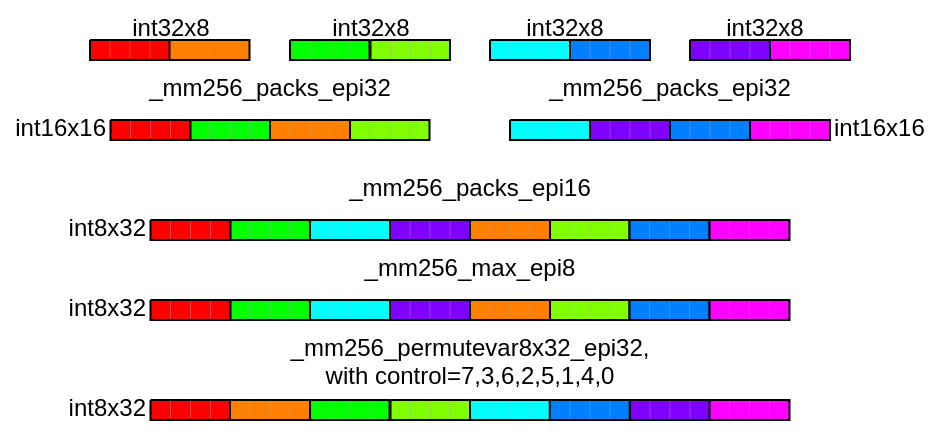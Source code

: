 <mxfile version="14.6.6"><diagram id="Lti9mlXb0UW5IcVSccfY" name="Page-1"><mxGraphModel dx="-281" dy="304" grid="1" gridSize="10" guides="1" tooltips="1" connect="1" arrows="1" fold="1" page="1" pageScale="1" pageWidth="850" pageHeight="1100" math="0" shadow="0"><root><mxCell id="0"/><mxCell id="1" parent="0"/><mxCell id="6CpyhV_0mbIEUzqZcGzA-102" value="" style="verticalLabelPosition=bottom;verticalAlign=top;html=1;shape=mxgraph.basic.patternFillRect;fillStyle=grid;step=10;fillStrokeWidth=0.2;fillStrokeColor=#aaaaaa;left=1;fillColor=#00FF00;" vertex="1" parent="1"><mxGeometry x="1100" y="360" width="39.75" height="10" as="geometry"/></mxCell><mxCell id="6CpyhV_0mbIEUzqZcGzA-103" value="" style="verticalLabelPosition=bottom;verticalAlign=top;html=1;shape=mxgraph.basic.patternFillRect;fillStyle=grid;step=10;fillStrokeWidth=0.2;fillStrokeColor=#aaaaaa;right=1;fillColor=#00FFFF;" vertex="1" parent="1"><mxGeometry x="1200" y="360" width="40" height="10" as="geometry"/></mxCell><mxCell id="6CpyhV_0mbIEUzqZcGzA-104" value="" style="verticalLabelPosition=bottom;verticalAlign=top;html=1;shape=mxgraph.basic.patternFillRect;fillStyle=grid;step=10;fillStrokeWidth=0.2;fillStrokeColor=#aaaaaa;left=1;fillColor=#7F00FF;" vertex="1" parent="1"><mxGeometry x="1300" y="360" width="40" height="10" as="geometry"/></mxCell><mxCell id="6CpyhV_0mbIEUzqZcGzA-169" value="" style="verticalLabelPosition=bottom;verticalAlign=top;html=1;shape=mxgraph.basic.patternFillRect;fillStyle=grid;step=10;fillStrokeWidth=0.2;fillStrokeColor=#aaaaaa;fillColor=#FF0000;right=1;" vertex="1" parent="1"><mxGeometry x="1000" y="360" width="40" height="10" as="geometry"/></mxCell><mxCell id="6CpyhV_0mbIEUzqZcGzA-170" value="_mm256_packs_epi32" style="text;whiteSpace=wrap;html=1;align=center;" vertex="1" parent="1"><mxGeometry x="1025" y="370" width="130" height="30" as="geometry"/></mxCell><mxCell id="6CpyhV_0mbIEUzqZcGzA-177" value="&lt;div&gt;int32x8&lt;/div&gt;" style="text;whiteSpace=wrap;html=1;align=center;" vertex="1" parent="1"><mxGeometry x="1012.5" y="340" width="55" height="30" as="geometry"/></mxCell><mxCell id="6CpyhV_0mbIEUzqZcGzA-188" value="" style="verticalLabelPosition=bottom;verticalAlign=top;html=1;shape=mxgraph.basic.patternFillRect;fillStyle=grid;step=10;fillStrokeWidth=0.2;fillStrokeColor=#aaaaaa;right=1;fillColor=#FF8000;" vertex="1" parent="1"><mxGeometry x="1039.75" y="360" width="40" height="10" as="geometry"/></mxCell><mxCell id="6CpyhV_0mbIEUzqZcGzA-189" value="" style="verticalLabelPosition=bottom;verticalAlign=top;html=1;shape=mxgraph.basic.patternFillRect;fillStyle=grid;step=10;fillStrokeWidth=0.2;fillStrokeColor=#aaaaaa;left=1;fillColor=#80FF00;" vertex="1" parent="1"><mxGeometry x="1140.25" y="360" width="39.75" height="10" as="geometry"/></mxCell><mxCell id="6CpyhV_0mbIEUzqZcGzA-190" value="" style="verticalLabelPosition=bottom;verticalAlign=top;html=1;shape=mxgraph.basic.patternFillRect;fillStyle=grid;step=10;fillStrokeWidth=0.2;fillStrokeColor=#aaaaaa;right=1;fillColor=#007FFF;" vertex="1" parent="1"><mxGeometry x="1240" y="360" width="40" height="10" as="geometry"/></mxCell><mxCell id="6CpyhV_0mbIEUzqZcGzA-191" value="" style="verticalLabelPosition=bottom;verticalAlign=top;html=1;shape=mxgraph.basic.patternFillRect;fillStyle=grid;step=10;fillStrokeWidth=0.2;fillStrokeColor=#aaaaaa;left=1;fillColor=#FF00FF;" vertex="1" parent="1"><mxGeometry x="1340" y="360" width="40" height="10" as="geometry"/></mxCell><mxCell id="6CpyhV_0mbIEUzqZcGzA-192" value="&lt;div&gt;int32x8&lt;/div&gt;" style="text;whiteSpace=wrap;html=1;align=center;" vertex="1" parent="1"><mxGeometry x="1112.5" y="340" width="55" height="30" as="geometry"/></mxCell><mxCell id="6CpyhV_0mbIEUzqZcGzA-194" value="&lt;div&gt;int32x8&lt;/div&gt;" style="text;whiteSpace=wrap;html=1;align=center;" vertex="1" parent="1"><mxGeometry x="1210" y="340" width="55" height="30" as="geometry"/></mxCell><mxCell id="6CpyhV_0mbIEUzqZcGzA-195" value="&lt;div&gt;int32x8&lt;/div&gt;" style="text;whiteSpace=wrap;html=1;align=center;" vertex="1" parent="1"><mxGeometry x="1310" y="340" width="55" height="30" as="geometry"/></mxCell><mxCell id="6CpyhV_0mbIEUzqZcGzA-196" value="" style="verticalLabelPosition=bottom;verticalAlign=top;html=1;shape=mxgraph.basic.patternFillRect;fillStyle=grid;step=10;fillStrokeWidth=0.2;fillStrokeColor=#aaaaaa;fillColor=#FF0000;right=1;" vertex="1" parent="1"><mxGeometry x="1010.25" y="400" width="40" height="10" as="geometry"/></mxCell><mxCell id="6CpyhV_0mbIEUzqZcGzA-197" value="" style="verticalLabelPosition=bottom;verticalAlign=top;html=1;shape=mxgraph.basic.patternFillRect;fillStyle=grid;step=10;fillStrokeWidth=0.2;fillStrokeColor=#aaaaaa;left=1;fillColor=#00FF00;" vertex="1" parent="1"><mxGeometry x="1050.25" y="400" width="39.75" height="10" as="geometry"/></mxCell><mxCell id="6CpyhV_0mbIEUzqZcGzA-198" value="" style="verticalLabelPosition=bottom;verticalAlign=top;html=1;shape=mxgraph.basic.patternFillRect;fillStyle=grid;step=10;fillStrokeWidth=0.2;fillStrokeColor=#aaaaaa;right=1;fillColor=#FF8000;" vertex="1" parent="1"><mxGeometry x="1090" y="400" width="40" height="10" as="geometry"/></mxCell><mxCell id="6CpyhV_0mbIEUzqZcGzA-199" value="" style="verticalLabelPosition=bottom;verticalAlign=top;html=1;shape=mxgraph.basic.patternFillRect;fillStyle=grid;step=10;fillStrokeWidth=0.2;fillStrokeColor=#aaaaaa;left=1;fillColor=#80FF00;" vertex="1" parent="1"><mxGeometry x="1130" y="400" width="39.75" height="10" as="geometry"/></mxCell><mxCell id="6CpyhV_0mbIEUzqZcGzA-201" value="" style="verticalLabelPosition=bottom;verticalAlign=top;html=1;shape=mxgraph.basic.patternFillRect;fillStyle=grid;step=10;fillStrokeWidth=0.2;fillStrokeColor=#aaaaaa;right=1;fillColor=#00FFFF;" vertex="1" parent="1"><mxGeometry x="1210" y="400" width="40" height="10" as="geometry"/></mxCell><mxCell id="6CpyhV_0mbIEUzqZcGzA-202" value="" style="verticalLabelPosition=bottom;verticalAlign=top;html=1;shape=mxgraph.basic.patternFillRect;fillStyle=grid;step=10;fillStrokeWidth=0.2;fillStrokeColor=#aaaaaa;left=1;fillColor=#7F00FF;" vertex="1" parent="1"><mxGeometry x="1250" y="400" width="40" height="10" as="geometry"/></mxCell><mxCell id="6CpyhV_0mbIEUzqZcGzA-203" value="" style="verticalLabelPosition=bottom;verticalAlign=top;html=1;shape=mxgraph.basic.patternFillRect;fillStyle=grid;step=10;fillStrokeWidth=0.2;fillStrokeColor=#aaaaaa;right=1;fillColor=#007FFF;" vertex="1" parent="1"><mxGeometry x="1290" y="400" width="40" height="10" as="geometry"/></mxCell><mxCell id="6CpyhV_0mbIEUzqZcGzA-204" value="" style="verticalLabelPosition=bottom;verticalAlign=top;html=1;shape=mxgraph.basic.patternFillRect;fillStyle=grid;step=10;fillStrokeWidth=0.2;fillStrokeColor=#aaaaaa;left=1;fillColor=#FF00FF;" vertex="1" parent="1"><mxGeometry x="1330" y="400" width="40" height="10" as="geometry"/></mxCell><mxCell id="6CpyhV_0mbIEUzqZcGzA-205" value="int16x16" style="text;whiteSpace=wrap;html=1;align=right;" vertex="1" parent="1"><mxGeometry x="955.25" y="390" width="55" height="30" as="geometry"/></mxCell><mxCell id="6CpyhV_0mbIEUzqZcGzA-206" value="int16x16" style="text;whiteSpace=wrap;html=1;align=left;" vertex="1" parent="1"><mxGeometry x="1370" y="390" width="55" height="30" as="geometry"/></mxCell><mxCell id="6CpyhV_0mbIEUzqZcGzA-207" value="_mm256_packs_epi32" style="text;whiteSpace=wrap;html=1;align=center;" vertex="1" parent="1"><mxGeometry x="1225" y="370" width="130" height="30" as="geometry"/></mxCell><mxCell id="6CpyhV_0mbIEUzqZcGzA-208" value="_mm256_packs_epi16" style="text;whiteSpace=wrap;html=1;align=center;" vertex="1" parent="1"><mxGeometry x="1125" y="420" width="130" height="30" as="geometry"/></mxCell><mxCell id="6CpyhV_0mbIEUzqZcGzA-217" value="" style="verticalLabelPosition=bottom;verticalAlign=top;html=1;shape=mxgraph.basic.patternFillRect;fillStyle=grid;step=10;fillStrokeWidth=0.2;fillStrokeColor=#aaaaaa;fillColor=#FF0000;right=1;" vertex="1" parent="1"><mxGeometry x="1030.25" y="450" width="40" height="10" as="geometry"/></mxCell><mxCell id="6CpyhV_0mbIEUzqZcGzA-218" value="" style="verticalLabelPosition=bottom;verticalAlign=top;html=1;shape=mxgraph.basic.patternFillRect;fillStyle=grid;step=10;fillStrokeWidth=0.2;fillStrokeColor=#aaaaaa;left=1;fillColor=#00FF00;" vertex="1" parent="1"><mxGeometry x="1070.25" y="450" width="39.75" height="10" as="geometry"/></mxCell><mxCell id="6CpyhV_0mbIEUzqZcGzA-219" value="" style="verticalLabelPosition=bottom;verticalAlign=top;html=1;shape=mxgraph.basic.patternFillRect;fillStyle=grid;step=10;fillStrokeWidth=0.2;fillStrokeColor=#aaaaaa;right=1;fillColor=#00FFFF;" vertex="1" parent="1"><mxGeometry x="1110" y="450" width="40" height="10" as="geometry"/></mxCell><mxCell id="6CpyhV_0mbIEUzqZcGzA-220" value="" style="verticalLabelPosition=bottom;verticalAlign=top;html=1;shape=mxgraph.basic.patternFillRect;fillStyle=grid;step=10;fillStrokeWidth=0.2;fillStrokeColor=#aaaaaa;left=1;fillColor=#7F00FF;" vertex="1" parent="1"><mxGeometry x="1150" y="450" width="40" height="10" as="geometry"/></mxCell><mxCell id="6CpyhV_0mbIEUzqZcGzA-221" value="" style="verticalLabelPosition=bottom;verticalAlign=top;html=1;shape=mxgraph.basic.patternFillRect;fillStyle=grid;step=10;fillStrokeWidth=0.2;fillStrokeColor=#aaaaaa;right=1;fillColor=#FF8000;" vertex="1" parent="1"><mxGeometry x="1190" y="450" width="40" height="10" as="geometry"/></mxCell><mxCell id="6CpyhV_0mbIEUzqZcGzA-222" value="" style="verticalLabelPosition=bottom;verticalAlign=top;html=1;shape=mxgraph.basic.patternFillRect;fillStyle=grid;step=10;fillStrokeWidth=0.2;fillStrokeColor=#aaaaaa;left=1;fillColor=#80FF00;" vertex="1" parent="1"><mxGeometry x="1230" y="450" width="39.75" height="10" as="geometry"/></mxCell><mxCell id="6CpyhV_0mbIEUzqZcGzA-223" value="" style="verticalLabelPosition=bottom;verticalAlign=top;html=1;shape=mxgraph.basic.patternFillRect;fillStyle=grid;step=10;fillStrokeWidth=0.2;fillStrokeColor=#aaaaaa;right=1;fillColor=#007FFF;" vertex="1" parent="1"><mxGeometry x="1269.75" y="450" width="40" height="10" as="geometry"/></mxCell><mxCell id="6CpyhV_0mbIEUzqZcGzA-224" value="" style="verticalLabelPosition=bottom;verticalAlign=top;html=1;shape=mxgraph.basic.patternFillRect;fillStyle=grid;step=10;fillStrokeWidth=0.2;fillStrokeColor=#aaaaaa;left=1;fillColor=#FF00FF;" vertex="1" parent="1"><mxGeometry x="1309.75" y="450" width="40" height="10" as="geometry"/></mxCell><mxCell id="6CpyhV_0mbIEUzqZcGzA-225" value="_mm256_permutevar8x32_epi32, with control=7,3,6,2,5,1,4,0" style="text;whiteSpace=wrap;html=1;align=center;" vertex="1" parent="1"><mxGeometry x="1125" y="500" width="130" height="30" as="geometry"/></mxCell><mxCell id="6CpyhV_0mbIEUzqZcGzA-226" value="_mm256_max_epi8" style="text;whiteSpace=wrap;html=1;align=center;" vertex="1" parent="1"><mxGeometry x="1125" y="460" width="130" height="30" as="geometry"/></mxCell><mxCell id="6CpyhV_0mbIEUzqZcGzA-227" value="" style="verticalLabelPosition=bottom;verticalAlign=top;html=1;shape=mxgraph.basic.patternFillRect;fillStyle=grid;step=10;fillStrokeWidth=0.2;fillStrokeColor=#aaaaaa;fillColor=#FF0000;right=1;" vertex="1" parent="1"><mxGeometry x="1030.25" y="490" width="40" height="10" as="geometry"/></mxCell><mxCell id="6CpyhV_0mbIEUzqZcGzA-228" value="" style="verticalLabelPosition=bottom;verticalAlign=top;html=1;shape=mxgraph.basic.patternFillRect;fillStyle=grid;step=10;fillStrokeWidth=0.2;fillStrokeColor=#aaaaaa;left=1;fillColor=#00FF00;" vertex="1" parent="1"><mxGeometry x="1070.25" y="490" width="39.75" height="10" as="geometry"/></mxCell><mxCell id="6CpyhV_0mbIEUzqZcGzA-229" value="" style="verticalLabelPosition=bottom;verticalAlign=top;html=1;shape=mxgraph.basic.patternFillRect;fillStyle=grid;step=10;fillStrokeWidth=0.2;fillStrokeColor=#aaaaaa;right=1;fillColor=#00FFFF;" vertex="1" parent="1"><mxGeometry x="1110" y="490" width="40" height="10" as="geometry"/></mxCell><mxCell id="6CpyhV_0mbIEUzqZcGzA-230" value="" style="verticalLabelPosition=bottom;verticalAlign=top;html=1;shape=mxgraph.basic.patternFillRect;fillStyle=grid;step=10;fillStrokeWidth=0.2;fillStrokeColor=#aaaaaa;left=1;fillColor=#7F00FF;" vertex="1" parent="1"><mxGeometry x="1150" y="490" width="40" height="10" as="geometry"/></mxCell><mxCell id="6CpyhV_0mbIEUzqZcGzA-231" value="" style="verticalLabelPosition=bottom;verticalAlign=top;html=1;shape=mxgraph.basic.patternFillRect;fillStyle=grid;step=10;fillStrokeWidth=0.2;fillStrokeColor=#aaaaaa;right=1;fillColor=#FF8000;" vertex="1" parent="1"><mxGeometry x="1190" y="490" width="40" height="10" as="geometry"/></mxCell><mxCell id="6CpyhV_0mbIEUzqZcGzA-232" value="" style="verticalLabelPosition=bottom;verticalAlign=top;html=1;shape=mxgraph.basic.patternFillRect;fillStyle=grid;step=10;fillStrokeWidth=0.2;fillStrokeColor=#aaaaaa;left=1;fillColor=#80FF00;" vertex="1" parent="1"><mxGeometry x="1230" y="490" width="39.75" height="10" as="geometry"/></mxCell><mxCell id="6CpyhV_0mbIEUzqZcGzA-233" value="" style="verticalLabelPosition=bottom;verticalAlign=top;html=1;shape=mxgraph.basic.patternFillRect;fillStyle=grid;step=10;fillStrokeWidth=0.2;fillStrokeColor=#aaaaaa;right=1;fillColor=#007FFF;" vertex="1" parent="1"><mxGeometry x="1269.75" y="490" width="40" height="10" as="geometry"/></mxCell><mxCell id="6CpyhV_0mbIEUzqZcGzA-234" value="" style="verticalLabelPosition=bottom;verticalAlign=top;html=1;shape=mxgraph.basic.patternFillRect;fillStyle=grid;step=10;fillStrokeWidth=0.2;fillStrokeColor=#aaaaaa;left=1;fillColor=#FF00FF;" vertex="1" parent="1"><mxGeometry x="1309.75" y="490" width="40" height="10" as="geometry"/></mxCell><mxCell id="6CpyhV_0mbIEUzqZcGzA-235" value="int8x32" style="text;whiteSpace=wrap;html=1;align=right;" vertex="1" parent="1"><mxGeometry x="975.25" y="440" width="55" height="30" as="geometry"/></mxCell><mxCell id="6CpyhV_0mbIEUzqZcGzA-236" value="int8x32" style="text;whiteSpace=wrap;html=1;align=right;" vertex="1" parent="1"><mxGeometry x="975.25" y="480" width="55" height="30" as="geometry"/></mxCell><mxCell id="6CpyhV_0mbIEUzqZcGzA-237" value="" style="verticalLabelPosition=bottom;verticalAlign=top;html=1;shape=mxgraph.basic.patternFillRect;fillStyle=grid;step=10;fillStrokeWidth=0.2;fillStrokeColor=#aaaaaa;fillColor=#FF0000;right=1;" vertex="1" parent="1"><mxGeometry x="1030.25" y="540" width="40" height="10" as="geometry"/></mxCell><mxCell id="6CpyhV_0mbIEUzqZcGzA-238" value="" style="verticalLabelPosition=bottom;verticalAlign=top;html=1;shape=mxgraph.basic.patternFillRect;fillStyle=grid;step=10;fillStrokeWidth=0.2;fillStrokeColor=#aaaaaa;left=1;fillColor=#00FF00;" vertex="1" parent="1"><mxGeometry x="1110" y="540" width="39.75" height="10" as="geometry"/></mxCell><mxCell id="6CpyhV_0mbIEUzqZcGzA-239" value="" style="verticalLabelPosition=bottom;verticalAlign=top;html=1;shape=mxgraph.basic.patternFillRect;fillStyle=grid;step=10;fillStrokeWidth=0.2;fillStrokeColor=#aaaaaa;right=1;fillColor=#00FFFF;" vertex="1" parent="1"><mxGeometry x="1190" y="540" width="40" height="10" as="geometry"/></mxCell><mxCell id="6CpyhV_0mbIEUzqZcGzA-240" value="" style="verticalLabelPosition=bottom;verticalAlign=top;html=1;shape=mxgraph.basic.patternFillRect;fillStyle=grid;step=10;fillStrokeWidth=0.2;fillStrokeColor=#aaaaaa;left=1;fillColor=#7F00FF;" vertex="1" parent="1"><mxGeometry x="1270" y="540" width="40" height="10" as="geometry"/></mxCell><mxCell id="6CpyhV_0mbIEUzqZcGzA-241" value="" style="verticalLabelPosition=bottom;verticalAlign=top;html=1;shape=mxgraph.basic.patternFillRect;fillStyle=grid;step=10;fillStrokeWidth=0.2;fillStrokeColor=#aaaaaa;right=1;fillColor=#FF8000;" vertex="1" parent="1"><mxGeometry x="1070" y="540" width="40" height="10" as="geometry"/></mxCell><mxCell id="6CpyhV_0mbIEUzqZcGzA-242" value="" style="verticalLabelPosition=bottom;verticalAlign=top;html=1;shape=mxgraph.basic.patternFillRect;fillStyle=grid;step=10;fillStrokeWidth=0.2;fillStrokeColor=#aaaaaa;left=1;fillColor=#80FF00;" vertex="1" parent="1"><mxGeometry x="1150.25" y="540" width="39.75" height="10" as="geometry"/></mxCell><mxCell id="6CpyhV_0mbIEUzqZcGzA-243" value="" style="verticalLabelPosition=bottom;verticalAlign=top;html=1;shape=mxgraph.basic.patternFillRect;fillStyle=grid;step=10;fillStrokeWidth=0.2;fillStrokeColor=#aaaaaa;right=1;fillColor=#007FFF;" vertex="1" parent="1"><mxGeometry x="1229.88" y="540" width="40" height="10" as="geometry"/></mxCell><mxCell id="6CpyhV_0mbIEUzqZcGzA-244" value="" style="verticalLabelPosition=bottom;verticalAlign=top;html=1;shape=mxgraph.basic.patternFillRect;fillStyle=grid;step=10;fillStrokeWidth=0.2;fillStrokeColor=#aaaaaa;left=1;fillColor=#FF00FF;" vertex="1" parent="1"><mxGeometry x="1309.75" y="540" width="40" height="10" as="geometry"/></mxCell><mxCell id="6CpyhV_0mbIEUzqZcGzA-245" value="int8x32" style="text;whiteSpace=wrap;html=1;align=right;" vertex="1" parent="1"><mxGeometry x="975.25" y="530" width="55" height="30" as="geometry"/></mxCell></root></mxGraphModel></diagram></mxfile>